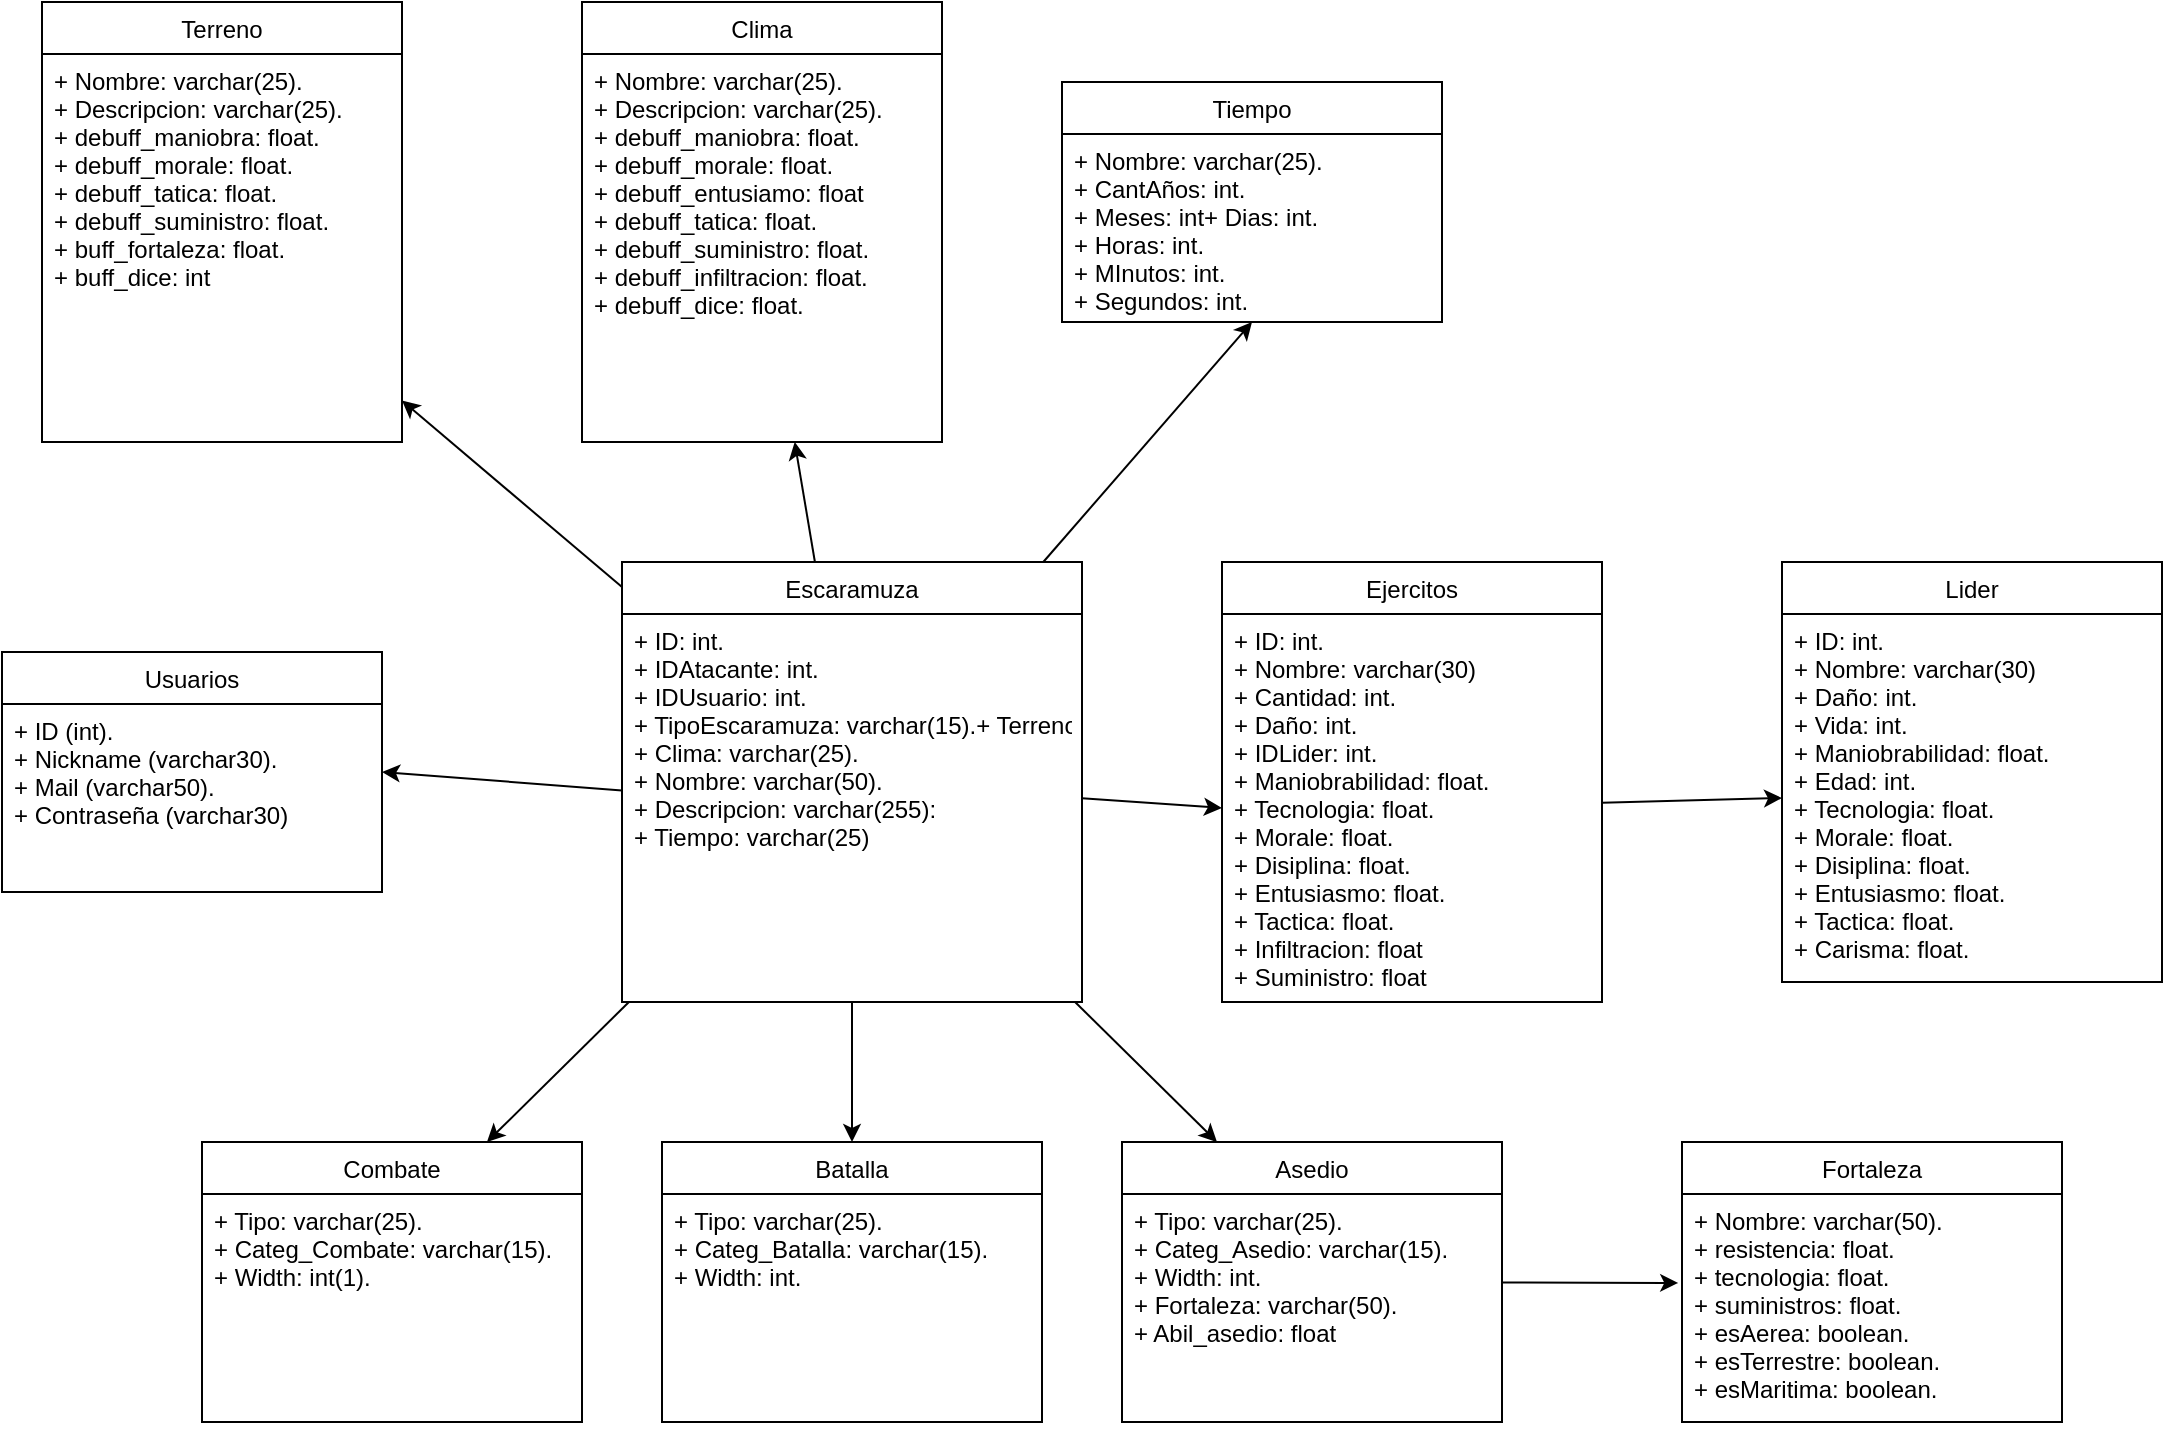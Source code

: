<mxfile version="20.3.0"><diagram id="zaeOU4ZiedlCxOPbWSoY" name="Página-1"><mxGraphModel dx="86" dy="360" grid="1" gridSize="10" guides="1" tooltips="1" connect="1" arrows="1" fold="1" page="1" pageScale="1" pageWidth="827" pageHeight="1169" math="0" shadow="0"><root><mxCell id="0"/><mxCell id="1" parent="0"/><mxCell id="gn2-VmXYot8veLpCNhsG-27" value="Usuarios" style="swimlane;fontStyle=0;childLayout=stackLayout;horizontal=1;startSize=26;fillColor=none;horizontalStack=0;resizeParent=1;resizeParentMax=0;resizeLast=0;collapsible=1;marginBottom=0;" vertex="1" parent="1"><mxGeometry x="1250" y="545" width="190" height="120" as="geometry"/></mxCell><mxCell id="gn2-VmXYot8veLpCNhsG-28" value="+ ID (int).&#xA;+ Nickname (varchar30).&#xA;+ Mail (varchar50).&#xA;+ Contraseña (varchar30)&#xA;&#xA;&#xA;" style="text;strokeColor=none;fillColor=none;align=left;verticalAlign=top;spacingLeft=4;spacingRight=4;overflow=hidden;rotatable=0;points=[[0,0.5],[1,0.5]];portConstraint=eastwest;" vertex="1" parent="gn2-VmXYot8veLpCNhsG-27"><mxGeometry y="26" width="190" height="94" as="geometry"/></mxCell><mxCell id="gn2-VmXYot8veLpCNhsG-41" value="Ejercitos" style="swimlane;fontStyle=0;childLayout=stackLayout;horizontal=1;startSize=26;fillColor=none;horizontalStack=0;resizeParent=1;resizeParentMax=0;resizeLast=0;collapsible=1;marginBottom=0;" vertex="1" parent="1"><mxGeometry x="1860" y="500" width="190" height="220" as="geometry"/></mxCell><mxCell id="gn2-VmXYot8veLpCNhsG-42" value="+ ID: int.&#xA;+ Nombre: varchar(30)&#xA;+ Cantidad: int.&#xA;+ Daño: int.&#xA;+ IDLider: int.&#xA;+ Maniobrabilidad: float.&#xA;+ Tecnologia: float.&#xA;+ Morale: float.&#xA;+ Disiplina: float.&#xA;+ Entusiasmo: float.&#xA;+ Tactica: float.&#xA;+ Infiltracion: float&#xA;+ Suministro: float&#xA;&#xA;&#xA;&#xA;&#xA;&#xA;" style="text;strokeColor=none;fillColor=none;align=left;verticalAlign=top;spacingLeft=4;spacingRight=4;overflow=hidden;rotatable=0;points=[[0,0.5],[1,0.5]];portConstraint=eastwest;" vertex="1" parent="gn2-VmXYot8veLpCNhsG-41"><mxGeometry y="26" width="190" height="194" as="geometry"/></mxCell><mxCell id="gn2-VmXYot8veLpCNhsG-44" value="Lider" style="swimlane;fontStyle=0;childLayout=stackLayout;horizontal=1;startSize=26;fillColor=none;horizontalStack=0;resizeParent=1;resizeParentMax=0;resizeLast=0;collapsible=1;marginBottom=0;" vertex="1" parent="1"><mxGeometry x="2140" y="500" width="190" height="210" as="geometry"/></mxCell><mxCell id="gn2-VmXYot8veLpCNhsG-45" value="+ ID: int.&#xA;+ Nombre: varchar(30)&#xA;+ Daño: int.&#xA;+ Vida: int.&#xA;+ Maniobrabilidad: float.&#xA;+ Edad: int.&#xA;+ Tecnologia: float.&#xA;+ Morale: float.&#xA;+ Disiplina: float.&#xA;+ Entusiasmo: float.&#xA;+ Tactica: float.&#xA;+ Carisma: float.&#xA;&#xA;&#xA;&#xA;&#xA;&#xA;" style="text;strokeColor=none;fillColor=none;align=left;verticalAlign=top;spacingLeft=4;spacingRight=4;overflow=hidden;rotatable=0;points=[[0,0.5],[1,0.5]];portConstraint=eastwest;" vertex="1" parent="gn2-VmXYot8veLpCNhsG-44"><mxGeometry y="26" width="190" height="184" as="geometry"/></mxCell><mxCell id="gn2-VmXYot8veLpCNhsG-46" style="edgeStyle=none;rounded=0;orthogonalLoop=1;jettySize=auto;html=1;entryX=0;entryY=0.5;entryDx=0;entryDy=0;" edge="1" parent="1" source="gn2-VmXYot8veLpCNhsG-42" target="gn2-VmXYot8veLpCNhsG-45"><mxGeometry relative="1" as="geometry"/></mxCell><mxCell id="gn2-VmXYot8veLpCNhsG-59" value="Batalla" style="swimlane;fontStyle=0;childLayout=stackLayout;horizontal=1;startSize=26;fillColor=none;horizontalStack=0;resizeParent=1;resizeParentMax=0;resizeLast=0;collapsible=1;marginBottom=0;" vertex="1" parent="1"><mxGeometry x="1580" y="790" width="190" height="140" as="geometry"/></mxCell><mxCell id="gn2-VmXYot8veLpCNhsG-60" value="+ Tipo: varchar(25).&#xA;+ Categ_Batalla: varchar(15).&#xA;+ Width: int.&#xA;&#xA;&#xA;" style="text;strokeColor=none;fillColor=none;align=left;verticalAlign=top;spacingLeft=4;spacingRight=4;overflow=hidden;rotatable=0;points=[[0,0.5],[1,0.5]];portConstraint=eastwest;" vertex="1" parent="gn2-VmXYot8veLpCNhsG-59"><mxGeometry y="26" width="190" height="114" as="geometry"/></mxCell><mxCell id="gn2-VmXYot8veLpCNhsG-93" style="edgeStyle=none;rounded=0;orthogonalLoop=1;jettySize=auto;html=1;entryX=-0.01;entryY=0.39;entryDx=0;entryDy=0;entryPerimeter=0;" edge="1" parent="1" source="gn2-VmXYot8veLpCNhsG-61" target="gn2-VmXYot8veLpCNhsG-92"><mxGeometry relative="1" as="geometry"/></mxCell><mxCell id="gn2-VmXYot8veLpCNhsG-61" value="Asedio" style="swimlane;fontStyle=0;childLayout=stackLayout;horizontal=1;startSize=26;fillColor=none;horizontalStack=0;resizeParent=1;resizeParentMax=0;resizeLast=0;collapsible=1;marginBottom=0;" vertex="1" parent="1"><mxGeometry x="1810" y="790" width="190" height="140" as="geometry"/></mxCell><mxCell id="gn2-VmXYot8veLpCNhsG-62" value="+ Tipo: varchar(25).&#xA;+ Categ_Asedio: varchar(15).&#xA;+ Width: int.&#xA;+ Fortaleza: varchar(50).&#xA;+ Abil_asedio: float&#xA;&#xA;&#xA;&#xA;" style="text;strokeColor=none;fillColor=none;align=left;verticalAlign=top;spacingLeft=4;spacingRight=4;overflow=hidden;rotatable=0;points=[[0,0.5],[1,0.5]];portConstraint=eastwest;" vertex="1" parent="gn2-VmXYot8veLpCNhsG-61"><mxGeometry y="26" width="190" height="114" as="geometry"/></mxCell><mxCell id="gn2-VmXYot8veLpCNhsG-72" style="edgeStyle=none;rounded=0;orthogonalLoop=1;jettySize=auto;html=1;entryX=0.75;entryY=0;entryDx=0;entryDy=0;" edge="1" parent="1" source="gn2-VmXYot8veLpCNhsG-68" target="gn2-VmXYot8veLpCNhsG-70"><mxGeometry relative="1" as="geometry"/></mxCell><mxCell id="gn2-VmXYot8veLpCNhsG-73" style="edgeStyle=none;rounded=0;orthogonalLoop=1;jettySize=auto;html=1;entryX=0.5;entryY=0;entryDx=0;entryDy=0;" edge="1" parent="1" source="gn2-VmXYot8veLpCNhsG-68" target="gn2-VmXYot8veLpCNhsG-59"><mxGeometry relative="1" as="geometry"/></mxCell><mxCell id="gn2-VmXYot8veLpCNhsG-74" style="edgeStyle=none;rounded=0;orthogonalLoop=1;jettySize=auto;html=1;entryX=0.25;entryY=0;entryDx=0;entryDy=0;" edge="1" parent="1" source="gn2-VmXYot8veLpCNhsG-68" target="gn2-VmXYot8veLpCNhsG-61"><mxGeometry relative="1" as="geometry"/></mxCell><mxCell id="gn2-VmXYot8veLpCNhsG-78" style="edgeStyle=none;rounded=0;orthogonalLoop=1;jettySize=auto;html=1;entryX=0;entryY=0.5;entryDx=0;entryDy=0;" edge="1" parent="1" source="gn2-VmXYot8veLpCNhsG-68" target="gn2-VmXYot8veLpCNhsG-42"><mxGeometry relative="1" as="geometry"/></mxCell><mxCell id="gn2-VmXYot8veLpCNhsG-81" style="edgeStyle=none;rounded=0;orthogonalLoop=1;jettySize=auto;html=1;entryX=0.5;entryY=1;entryDx=0;entryDy=0;entryPerimeter=0;" edge="1" parent="1" source="gn2-VmXYot8veLpCNhsG-68" target="gn2-VmXYot8veLpCNhsG-80"><mxGeometry relative="1" as="geometry"/></mxCell><mxCell id="gn2-VmXYot8veLpCNhsG-87" style="edgeStyle=none;rounded=0;orthogonalLoop=1;jettySize=auto;html=1;" edge="1" parent="1" source="gn2-VmXYot8veLpCNhsG-68" target="gn2-VmXYot8veLpCNhsG-86"><mxGeometry relative="1" as="geometry"/></mxCell><mxCell id="gn2-VmXYot8veLpCNhsG-90" style="edgeStyle=none;rounded=0;orthogonalLoop=1;jettySize=auto;html=1;" edge="1" parent="1" source="gn2-VmXYot8veLpCNhsG-68" target="gn2-VmXYot8veLpCNhsG-89"><mxGeometry relative="1" as="geometry"/></mxCell><mxCell id="gn2-VmXYot8veLpCNhsG-68" value="Escaramuza" style="swimlane;fontStyle=0;childLayout=stackLayout;horizontal=1;startSize=26;fillColor=none;horizontalStack=0;resizeParent=1;resizeParentMax=0;resizeLast=0;collapsible=1;marginBottom=0;" vertex="1" parent="1"><mxGeometry x="1560" y="500" width="230" height="220" as="geometry"/></mxCell><mxCell id="gn2-VmXYot8veLpCNhsG-69" value="+ ID: int.&#xA;+ IDAtacante: int.&#xA;+ IDUsuario: int.&#xA;+ TipoEscaramuza: varchar(15).+ Terreno: varchar(25).&#xA;+ Clima: varchar(25).&#xA;+ Nombre: varchar(50).&#xA;+ Descripcion: varchar(255):&#xA;+ Tiempo: varchar(25)&#xA;&#xA;&#xA;&#xA;&#xA;&#xA;&#xA;&#xA;&#xA;&#xA;" style="text;strokeColor=none;fillColor=none;align=left;verticalAlign=top;spacingLeft=4;spacingRight=4;overflow=hidden;rotatable=0;points=[[0,0.5],[1,0.5]];portConstraint=eastwest;" vertex="1" parent="gn2-VmXYot8veLpCNhsG-68"><mxGeometry y="26" width="230" height="194" as="geometry"/></mxCell><mxCell id="gn2-VmXYot8veLpCNhsG-70" value="Combate" style="swimlane;fontStyle=0;childLayout=stackLayout;horizontal=1;startSize=26;fillColor=none;horizontalStack=0;resizeParent=1;resizeParentMax=0;resizeLast=0;collapsible=1;marginBottom=0;" vertex="1" parent="1"><mxGeometry x="1350" y="790" width="190" height="140" as="geometry"/></mxCell><mxCell id="gn2-VmXYot8veLpCNhsG-71" value="+ Tipo: varchar(25).&#xA;+ Categ_Combate: varchar(15).&#xA;+ Width: int(1).&#xA;&#xA;" style="text;strokeColor=none;fillColor=none;align=left;verticalAlign=top;spacingLeft=4;spacingRight=4;overflow=hidden;rotatable=0;points=[[0,0.5],[1,0.5]];portConstraint=eastwest;" vertex="1" parent="gn2-VmXYot8veLpCNhsG-70"><mxGeometry y="26" width="190" height="114" as="geometry"/></mxCell><mxCell id="gn2-VmXYot8veLpCNhsG-77" style="edgeStyle=none;rounded=0;orthogonalLoop=1;jettySize=auto;html=1;entryX=1;entryY=0.5;entryDx=0;entryDy=0;" edge="1" parent="1" source="gn2-VmXYot8veLpCNhsG-69" target="gn2-VmXYot8veLpCNhsG-27"><mxGeometry relative="1" as="geometry"/></mxCell><mxCell id="gn2-VmXYot8veLpCNhsG-79" value="Tiempo" style="swimlane;fontStyle=0;childLayout=stackLayout;horizontal=1;startSize=26;fillColor=none;horizontalStack=0;resizeParent=1;resizeParentMax=0;resizeLast=0;collapsible=1;marginBottom=0;" vertex="1" parent="1"><mxGeometry x="1780" y="260" width="190" height="120" as="geometry"/></mxCell><mxCell id="gn2-VmXYot8veLpCNhsG-80" value="+ Nombre: varchar(25).&#xA;+ CantAños: int.&#xA;+ Meses: int+ Dias: int.&#xA;+ Horas: int.&#xA;+ MInutos: int.&#xA;+ Segundos: int.&#xA;&#xA;" style="text;strokeColor=none;fillColor=none;align=left;verticalAlign=top;spacingLeft=4;spacingRight=4;overflow=hidden;rotatable=0;points=[[0,0.5],[1,0.5]];portConstraint=eastwest;" vertex="1" parent="gn2-VmXYot8veLpCNhsG-79"><mxGeometry y="26" width="190" height="94" as="geometry"/></mxCell><mxCell id="gn2-VmXYot8veLpCNhsG-85" value="Terreno" style="swimlane;fontStyle=0;childLayout=stackLayout;horizontal=1;startSize=26;fillColor=none;horizontalStack=0;resizeParent=1;resizeParentMax=0;resizeLast=0;collapsible=1;marginBottom=0;" vertex="1" parent="1"><mxGeometry x="1270" y="220" width="180" height="220" as="geometry"/></mxCell><mxCell id="gn2-VmXYot8veLpCNhsG-86" value="+ Nombre: varchar(25).&#xA;+ Descripcion: varchar(25).&#xA;+ debuff_maniobra: float.&#xA;+ debuff_morale: float.&#xA;+ debuff_tatica: float.&#xA;+ debuff_suministro: float.&#xA;+ buff_fortaleza: float.&#xA;+ buff_dice: int&#xA;" style="text;strokeColor=none;fillColor=none;align=left;verticalAlign=top;spacingLeft=4;spacingRight=4;overflow=hidden;rotatable=0;points=[[0,0.5],[1,0.5]];portConstraint=eastwest;" vertex="1" parent="gn2-VmXYot8veLpCNhsG-85"><mxGeometry y="26" width="180" height="194" as="geometry"/></mxCell><mxCell id="gn2-VmXYot8veLpCNhsG-88" value="Clima" style="swimlane;fontStyle=0;childLayout=stackLayout;horizontal=1;startSize=26;fillColor=none;horizontalStack=0;resizeParent=1;resizeParentMax=0;resizeLast=0;collapsible=1;marginBottom=0;" vertex="1" parent="1"><mxGeometry x="1540" y="220" width="180" height="220" as="geometry"/></mxCell><mxCell id="gn2-VmXYot8veLpCNhsG-89" value="+ Nombre: varchar(25).&#xA;+ Descripcion: varchar(25).&#xA;+ debuff_maniobra: float.&#xA;+ debuff_morale: float.&#xA;+ debuff_entusiamo: float&#xA;+ debuff_tatica: float.&#xA;+ debuff_suministro: float.&#xA;+ debuff_infiltracion: float.&#xA;+ debuff_dice: float.&#xA;" style="text;strokeColor=none;fillColor=none;align=left;verticalAlign=top;spacingLeft=4;spacingRight=4;overflow=hidden;rotatable=0;points=[[0,0.5],[1,0.5]];portConstraint=eastwest;" vertex="1" parent="gn2-VmXYot8veLpCNhsG-88"><mxGeometry y="26" width="180" height="194" as="geometry"/></mxCell><mxCell id="gn2-VmXYot8veLpCNhsG-91" value="Fortaleza" style="swimlane;fontStyle=0;childLayout=stackLayout;horizontal=1;startSize=26;fillColor=none;horizontalStack=0;resizeParent=1;resizeParentMax=0;resizeLast=0;collapsible=1;marginBottom=0;" vertex="1" parent="1"><mxGeometry x="2090" y="790" width="190" height="140" as="geometry"/></mxCell><mxCell id="gn2-VmXYot8veLpCNhsG-92" value="+ Nombre: varchar(50).&#xA;+ resistencia: float.&#xA;+ tecnologia: float.&#xA;+ suministros: float.&#xA;+ esAerea: boolean.&#xA;+ esTerrestre: boolean.&#xA;+ esMaritima: boolean.&#xA;&#xA;&#xA;&#xA;&#xA;" style="text;strokeColor=none;fillColor=none;align=left;verticalAlign=top;spacingLeft=4;spacingRight=4;overflow=hidden;rotatable=0;points=[[0,0.5],[1,0.5]];portConstraint=eastwest;" vertex="1" parent="gn2-VmXYot8veLpCNhsG-91"><mxGeometry y="26" width="190" height="114" as="geometry"/></mxCell></root></mxGraphModel></diagram></mxfile>